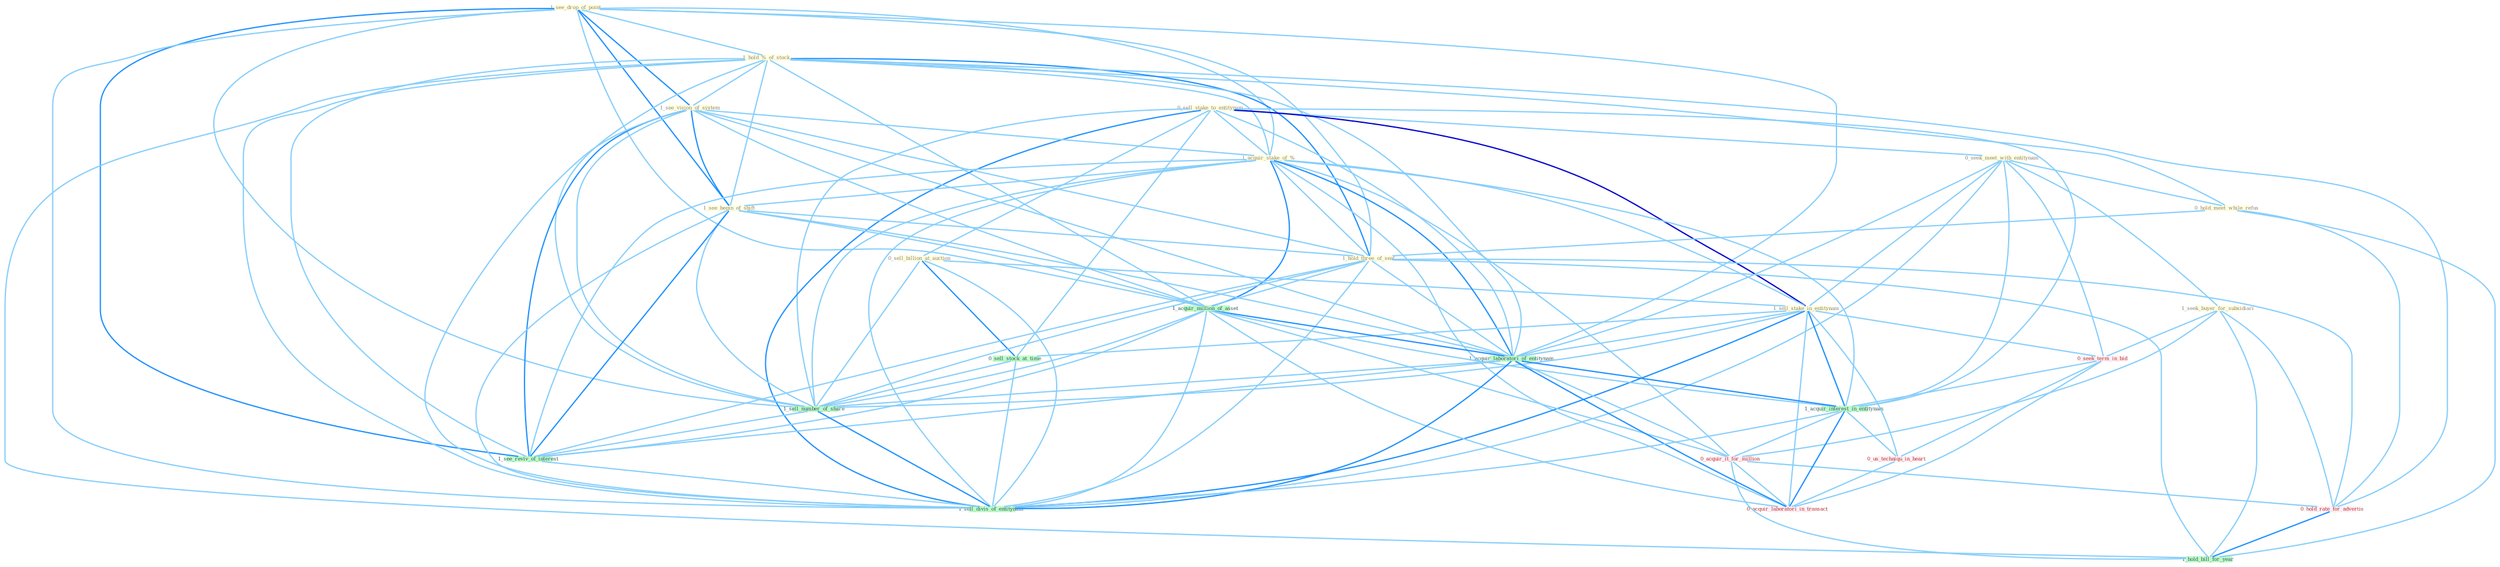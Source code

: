 Graph G{ 
    node
    [shape=polygon,style=filled,width=.5,height=.06,color="#BDFCC9",fixedsize=true,fontsize=4,
    fontcolor="#2f4f4f"];
    {node
    [color="#ffffe0", fontcolor="#8b7d6b"] "1_see_drop_of_point " "1_hold_%_of_stock " "0_sell_stake_to_entitynam " "0_seek_meet_with_entitynam " "1_see_vision_of_system " "0_sell_billion_at_auction " "1_acquir_stake_of_% " "0_hold_meet_while_refus " "1_seek_buyer_for_subsidiari " "1_see_begin_of_shift " "1_hold_three_of_seat " "1_sell_stake_in_entitynam "}
{node [color="#fff0f5", fontcolor="#b22222"] "0_seek_term_in_bid " "0_us_techniqu_in_heart " "0_acquir_it_for_million " "0_hold_rate_for_advertis " "0_acquir_laboratori_in_transact "}
edge [color="#B0E2FF"];

	"1_see_drop_of_point " -- "1_hold_%_of_stock " [w="1", color="#87cefa" ];
	"1_see_drop_of_point " -- "1_see_vision_of_system " [w="2", color="#1e90ff" , len=0.8];
	"1_see_drop_of_point " -- "1_acquir_stake_of_% " [w="1", color="#87cefa" ];
	"1_see_drop_of_point " -- "1_see_begin_of_shift " [w="2", color="#1e90ff" , len=0.8];
	"1_see_drop_of_point " -- "1_hold_three_of_seat " [w="1", color="#87cefa" ];
	"1_see_drop_of_point " -- "1_acquir_million_of_asset " [w="1", color="#87cefa" ];
	"1_see_drop_of_point " -- "1_acquir_laboratori_of_entitynam " [w="1", color="#87cefa" ];
	"1_see_drop_of_point " -- "1_sell_number_of_share " [w="1", color="#87cefa" ];
	"1_see_drop_of_point " -- "1_see_reviv_of_interest " [w="2", color="#1e90ff" , len=0.8];
	"1_see_drop_of_point " -- "1_sell_divis_of_entitynam " [w="1", color="#87cefa" ];
	"1_hold_%_of_stock " -- "1_see_vision_of_system " [w="1", color="#87cefa" ];
	"1_hold_%_of_stock " -- "1_acquir_stake_of_% " [w="1", color="#87cefa" ];
	"1_hold_%_of_stock " -- "0_hold_meet_while_refus " [w="1", color="#87cefa" ];
	"1_hold_%_of_stock " -- "1_see_begin_of_shift " [w="1", color="#87cefa" ];
	"1_hold_%_of_stock " -- "1_hold_three_of_seat " [w="2", color="#1e90ff" , len=0.8];
	"1_hold_%_of_stock " -- "1_acquir_million_of_asset " [w="1", color="#87cefa" ];
	"1_hold_%_of_stock " -- "1_acquir_laboratori_of_entitynam " [w="1", color="#87cefa" ];
	"1_hold_%_of_stock " -- "0_hold_rate_for_advertis " [w="1", color="#87cefa" ];
	"1_hold_%_of_stock " -- "1_sell_number_of_share " [w="1", color="#87cefa" ];
	"1_hold_%_of_stock " -- "1_see_reviv_of_interest " [w="1", color="#87cefa" ];
	"1_hold_%_of_stock " -- "1_hold_bill_for_year " [w="1", color="#87cefa" ];
	"1_hold_%_of_stock " -- "1_sell_divis_of_entitynam " [w="1", color="#87cefa" ];
	"0_sell_stake_to_entitynam " -- "0_seek_meet_with_entitynam " [w="1", color="#87cefa" ];
	"0_sell_stake_to_entitynam " -- "0_sell_billion_at_auction " [w="1", color="#87cefa" ];
	"0_sell_stake_to_entitynam " -- "1_acquir_stake_of_% " [w="1", color="#87cefa" ];
	"0_sell_stake_to_entitynam " -- "1_sell_stake_in_entitynam " [w="3", color="#0000cd" , len=0.6];
	"0_sell_stake_to_entitynam " -- "1_acquir_laboratori_of_entitynam " [w="1", color="#87cefa" ];
	"0_sell_stake_to_entitynam " -- "1_acquir_interest_in_entitynam " [w="1", color="#87cefa" ];
	"0_sell_stake_to_entitynam " -- "0_sell_stock_at_time " [w="1", color="#87cefa" ];
	"0_sell_stake_to_entitynam " -- "1_sell_number_of_share " [w="1", color="#87cefa" ];
	"0_sell_stake_to_entitynam " -- "1_sell_divis_of_entitynam " [w="2", color="#1e90ff" , len=0.8];
	"0_seek_meet_with_entitynam " -- "0_hold_meet_while_refus " [w="1", color="#87cefa" ];
	"0_seek_meet_with_entitynam " -- "1_seek_buyer_for_subsidiari " [w="1", color="#87cefa" ];
	"0_seek_meet_with_entitynam " -- "1_sell_stake_in_entitynam " [w="1", color="#87cefa" ];
	"0_seek_meet_with_entitynam " -- "1_acquir_laboratori_of_entitynam " [w="1", color="#87cefa" ];
	"0_seek_meet_with_entitynam " -- "0_seek_term_in_bid " [w="1", color="#87cefa" ];
	"0_seek_meet_with_entitynam " -- "1_acquir_interest_in_entitynam " [w="1", color="#87cefa" ];
	"0_seek_meet_with_entitynam " -- "1_sell_divis_of_entitynam " [w="1", color="#87cefa" ];
	"1_see_vision_of_system " -- "1_acquir_stake_of_% " [w="1", color="#87cefa" ];
	"1_see_vision_of_system " -- "1_see_begin_of_shift " [w="2", color="#1e90ff" , len=0.8];
	"1_see_vision_of_system " -- "1_hold_three_of_seat " [w="1", color="#87cefa" ];
	"1_see_vision_of_system " -- "1_acquir_million_of_asset " [w="1", color="#87cefa" ];
	"1_see_vision_of_system " -- "1_acquir_laboratori_of_entitynam " [w="1", color="#87cefa" ];
	"1_see_vision_of_system " -- "1_sell_number_of_share " [w="1", color="#87cefa" ];
	"1_see_vision_of_system " -- "1_see_reviv_of_interest " [w="2", color="#1e90ff" , len=0.8];
	"1_see_vision_of_system " -- "1_sell_divis_of_entitynam " [w="1", color="#87cefa" ];
	"0_sell_billion_at_auction " -- "1_sell_stake_in_entitynam " [w="1", color="#87cefa" ];
	"0_sell_billion_at_auction " -- "0_sell_stock_at_time " [w="2", color="#1e90ff" , len=0.8];
	"0_sell_billion_at_auction " -- "1_sell_number_of_share " [w="1", color="#87cefa" ];
	"0_sell_billion_at_auction " -- "1_sell_divis_of_entitynam " [w="1", color="#87cefa" ];
	"1_acquir_stake_of_% " -- "1_see_begin_of_shift " [w="1", color="#87cefa" ];
	"1_acquir_stake_of_% " -- "1_hold_three_of_seat " [w="1", color="#87cefa" ];
	"1_acquir_stake_of_% " -- "1_sell_stake_in_entitynam " [w="1", color="#87cefa" ];
	"1_acquir_stake_of_% " -- "1_acquir_million_of_asset " [w="2", color="#1e90ff" , len=0.8];
	"1_acquir_stake_of_% " -- "1_acquir_laboratori_of_entitynam " [w="2", color="#1e90ff" , len=0.8];
	"1_acquir_stake_of_% " -- "1_acquir_interest_in_entitynam " [w="1", color="#87cefa" ];
	"1_acquir_stake_of_% " -- "0_acquir_it_for_million " [w="1", color="#87cefa" ];
	"1_acquir_stake_of_% " -- "0_acquir_laboratori_in_transact " [w="1", color="#87cefa" ];
	"1_acquir_stake_of_% " -- "1_sell_number_of_share " [w="1", color="#87cefa" ];
	"1_acquir_stake_of_% " -- "1_see_reviv_of_interest " [w="1", color="#87cefa" ];
	"1_acquir_stake_of_% " -- "1_sell_divis_of_entitynam " [w="1", color="#87cefa" ];
	"0_hold_meet_while_refus " -- "1_hold_three_of_seat " [w="1", color="#87cefa" ];
	"0_hold_meet_while_refus " -- "0_hold_rate_for_advertis " [w="1", color="#87cefa" ];
	"0_hold_meet_while_refus " -- "1_hold_bill_for_year " [w="1", color="#87cefa" ];
	"1_seek_buyer_for_subsidiari " -- "0_seek_term_in_bid " [w="1", color="#87cefa" ];
	"1_seek_buyer_for_subsidiari " -- "0_acquir_it_for_million " [w="1", color="#87cefa" ];
	"1_seek_buyer_for_subsidiari " -- "0_hold_rate_for_advertis " [w="1", color="#87cefa" ];
	"1_seek_buyer_for_subsidiari " -- "1_hold_bill_for_year " [w="1", color="#87cefa" ];
	"1_see_begin_of_shift " -- "1_hold_three_of_seat " [w="1", color="#87cefa" ];
	"1_see_begin_of_shift " -- "1_acquir_million_of_asset " [w="1", color="#87cefa" ];
	"1_see_begin_of_shift " -- "1_acquir_laboratori_of_entitynam " [w="1", color="#87cefa" ];
	"1_see_begin_of_shift " -- "1_sell_number_of_share " [w="1", color="#87cefa" ];
	"1_see_begin_of_shift " -- "1_see_reviv_of_interest " [w="2", color="#1e90ff" , len=0.8];
	"1_see_begin_of_shift " -- "1_sell_divis_of_entitynam " [w="1", color="#87cefa" ];
	"1_hold_three_of_seat " -- "1_acquir_million_of_asset " [w="1", color="#87cefa" ];
	"1_hold_three_of_seat " -- "1_acquir_laboratori_of_entitynam " [w="1", color="#87cefa" ];
	"1_hold_three_of_seat " -- "0_hold_rate_for_advertis " [w="1", color="#87cefa" ];
	"1_hold_three_of_seat " -- "1_sell_number_of_share " [w="1", color="#87cefa" ];
	"1_hold_three_of_seat " -- "1_see_reviv_of_interest " [w="1", color="#87cefa" ];
	"1_hold_three_of_seat " -- "1_hold_bill_for_year " [w="1", color="#87cefa" ];
	"1_hold_three_of_seat " -- "1_sell_divis_of_entitynam " [w="1", color="#87cefa" ];
	"1_sell_stake_in_entitynam " -- "1_acquir_laboratori_of_entitynam " [w="1", color="#87cefa" ];
	"1_sell_stake_in_entitynam " -- "0_seek_term_in_bid " [w="1", color="#87cefa" ];
	"1_sell_stake_in_entitynam " -- "1_acquir_interest_in_entitynam " [w="2", color="#1e90ff" , len=0.8];
	"1_sell_stake_in_entitynam " -- "0_us_techniqu_in_heart " [w="1", color="#87cefa" ];
	"1_sell_stake_in_entitynam " -- "0_acquir_laboratori_in_transact " [w="1", color="#87cefa" ];
	"1_sell_stake_in_entitynam " -- "0_sell_stock_at_time " [w="1", color="#87cefa" ];
	"1_sell_stake_in_entitynam " -- "1_sell_number_of_share " [w="1", color="#87cefa" ];
	"1_sell_stake_in_entitynam " -- "1_sell_divis_of_entitynam " [w="2", color="#1e90ff" , len=0.8];
	"1_acquir_million_of_asset " -- "1_acquir_laboratori_of_entitynam " [w="2", color="#1e90ff" , len=0.8];
	"1_acquir_million_of_asset " -- "1_acquir_interest_in_entitynam " [w="1", color="#87cefa" ];
	"1_acquir_million_of_asset " -- "0_acquir_it_for_million " [w="1", color="#87cefa" ];
	"1_acquir_million_of_asset " -- "0_acquir_laboratori_in_transact " [w="1", color="#87cefa" ];
	"1_acquir_million_of_asset " -- "1_sell_number_of_share " [w="1", color="#87cefa" ];
	"1_acquir_million_of_asset " -- "1_see_reviv_of_interest " [w="1", color="#87cefa" ];
	"1_acquir_million_of_asset " -- "1_sell_divis_of_entitynam " [w="1", color="#87cefa" ];
	"1_acquir_laboratori_of_entitynam " -- "1_acquir_interest_in_entitynam " [w="2", color="#1e90ff" , len=0.8];
	"1_acquir_laboratori_of_entitynam " -- "0_acquir_it_for_million " [w="1", color="#87cefa" ];
	"1_acquir_laboratori_of_entitynam " -- "0_acquir_laboratori_in_transact " [w="2", color="#1e90ff" , len=0.8];
	"1_acquir_laboratori_of_entitynam " -- "1_sell_number_of_share " [w="1", color="#87cefa" ];
	"1_acquir_laboratori_of_entitynam " -- "1_see_reviv_of_interest " [w="1", color="#87cefa" ];
	"1_acquir_laboratori_of_entitynam " -- "1_sell_divis_of_entitynam " [w="2", color="#1e90ff" , len=0.8];
	"0_seek_term_in_bid " -- "1_acquir_interest_in_entitynam " [w="1", color="#87cefa" ];
	"0_seek_term_in_bid " -- "0_us_techniqu_in_heart " [w="1", color="#87cefa" ];
	"0_seek_term_in_bid " -- "0_acquir_laboratori_in_transact " [w="1", color="#87cefa" ];
	"1_acquir_interest_in_entitynam " -- "0_us_techniqu_in_heart " [w="1", color="#87cefa" ];
	"1_acquir_interest_in_entitynam " -- "0_acquir_it_for_million " [w="1", color="#87cefa" ];
	"1_acquir_interest_in_entitynam " -- "0_acquir_laboratori_in_transact " [w="2", color="#1e90ff" , len=0.8];
	"1_acquir_interest_in_entitynam " -- "1_sell_divis_of_entitynam " [w="1", color="#87cefa" ];
	"0_us_techniqu_in_heart " -- "0_acquir_laboratori_in_transact " [w="1", color="#87cefa" ];
	"0_acquir_it_for_million " -- "0_hold_rate_for_advertis " [w="1", color="#87cefa" ];
	"0_acquir_it_for_million " -- "0_acquir_laboratori_in_transact " [w="1", color="#87cefa" ];
	"0_acquir_it_for_million " -- "1_hold_bill_for_year " [w="1", color="#87cefa" ];
	"0_hold_rate_for_advertis " -- "1_hold_bill_for_year " [w="2", color="#1e90ff" , len=0.8];
	"0_sell_stock_at_time " -- "1_sell_number_of_share " [w="1", color="#87cefa" ];
	"0_sell_stock_at_time " -- "1_sell_divis_of_entitynam " [w="1", color="#87cefa" ];
	"1_sell_number_of_share " -- "1_see_reviv_of_interest " [w="1", color="#87cefa" ];
	"1_sell_number_of_share " -- "1_sell_divis_of_entitynam " [w="2", color="#1e90ff" , len=0.8];
	"1_see_reviv_of_interest " -- "1_sell_divis_of_entitynam " [w="1", color="#87cefa" ];
}